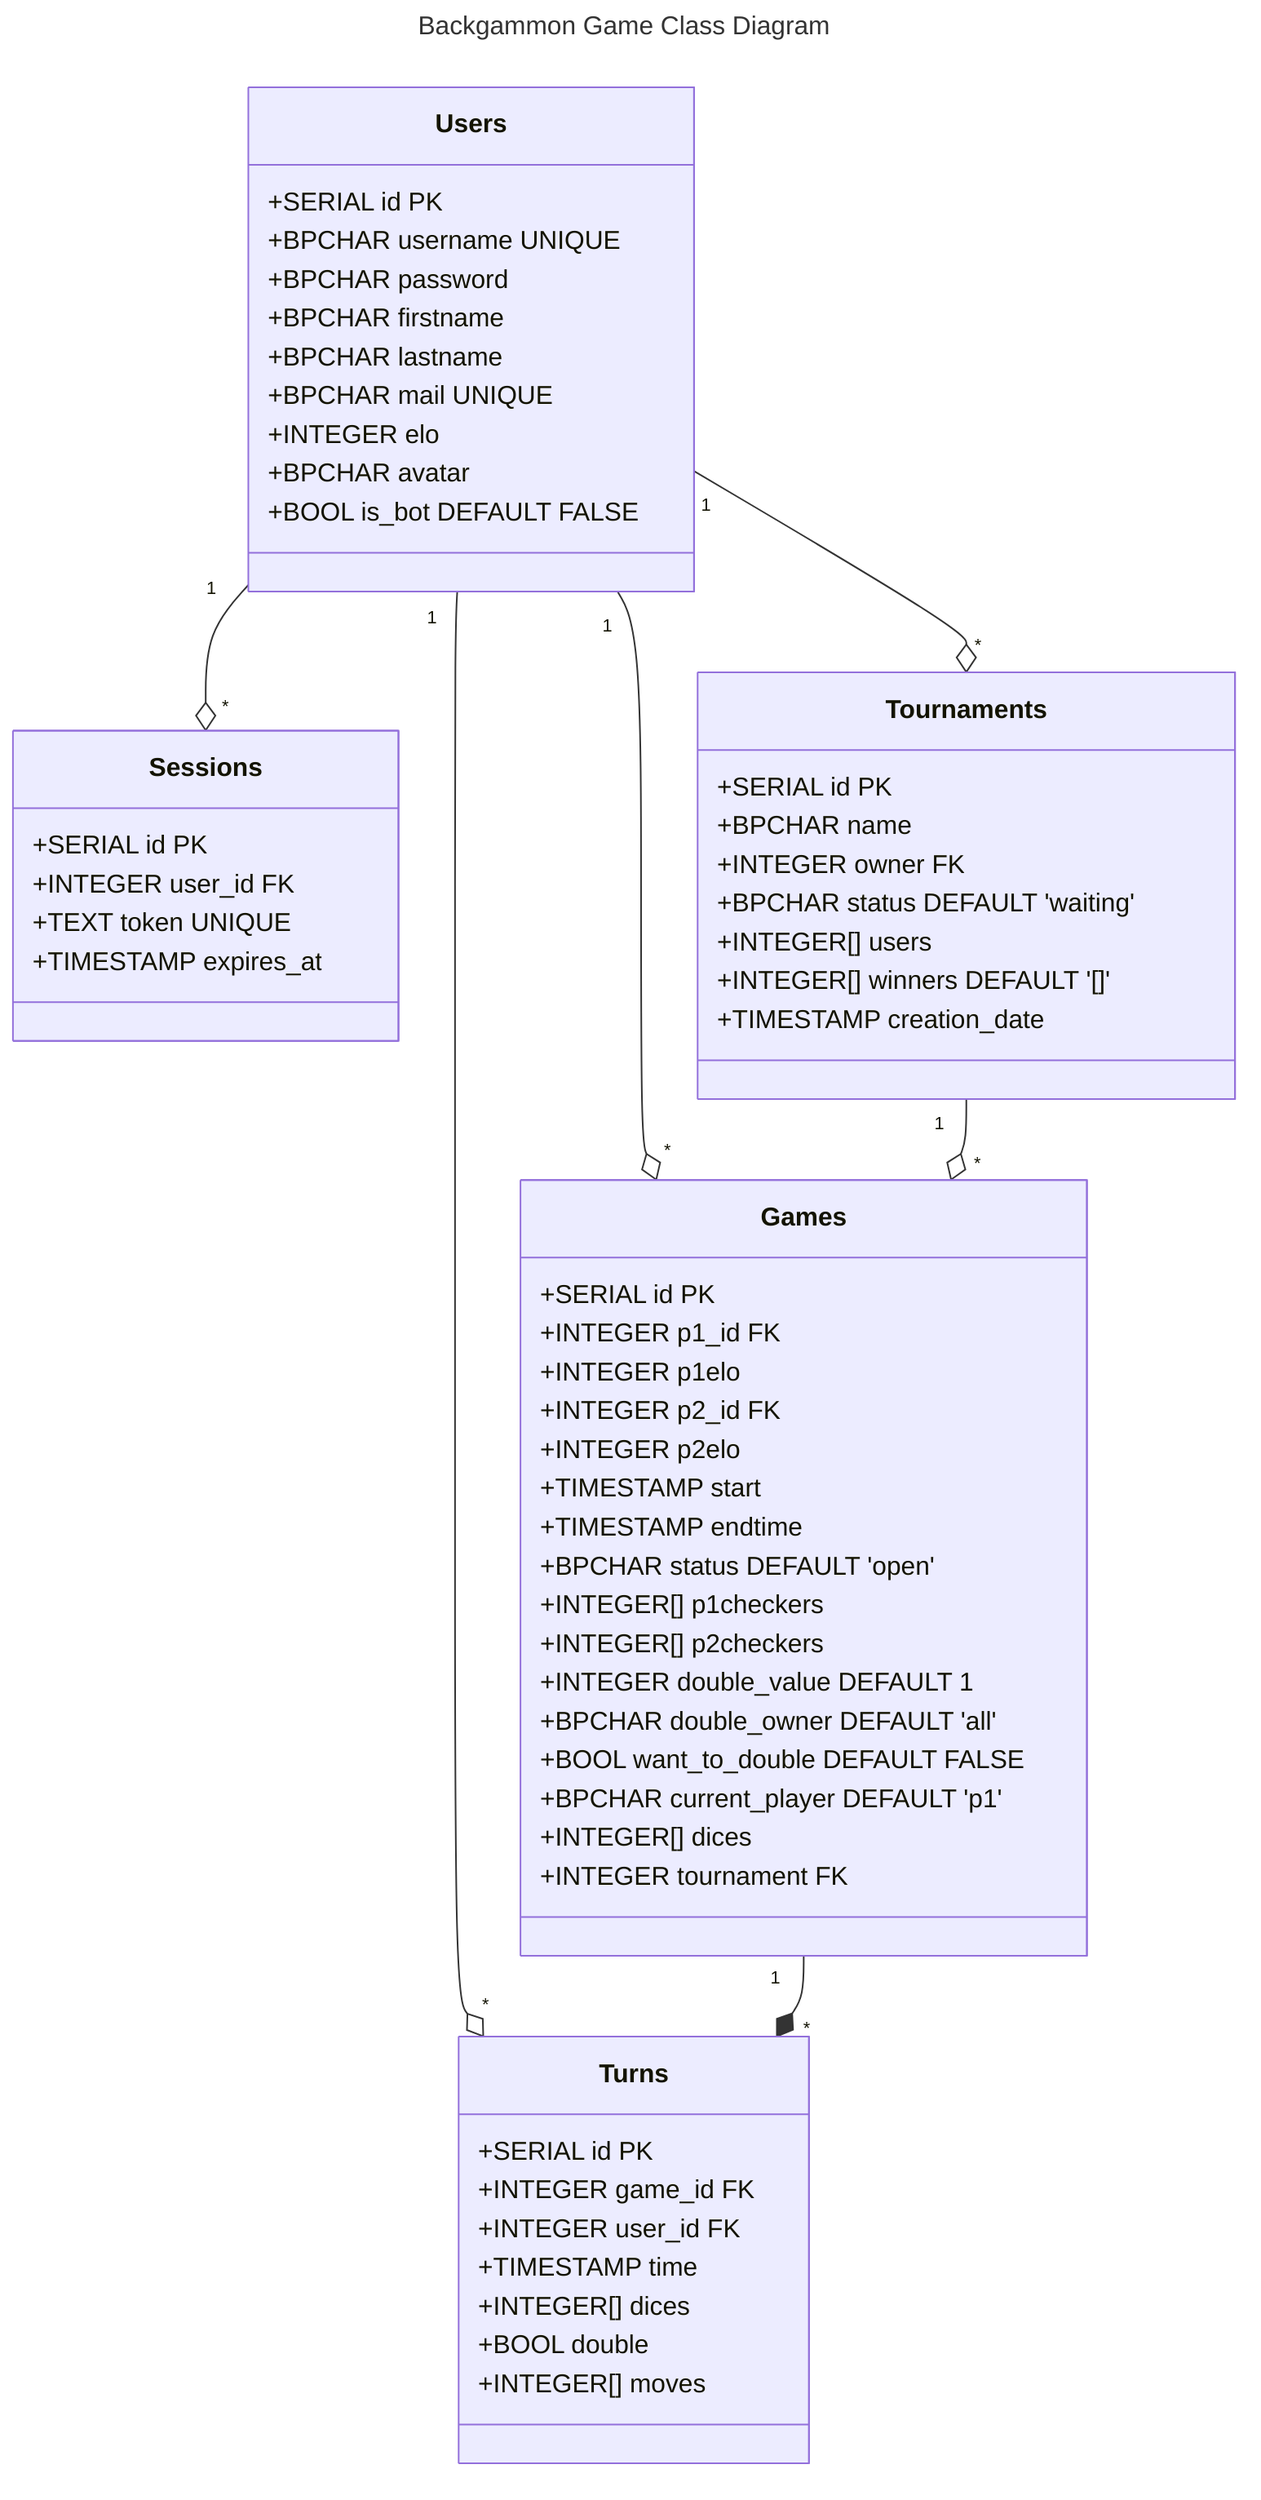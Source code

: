 ---
title: Backgammon Game Class Diagram
---
classDiagram
    Users "1" --o "*" Sessions
    Users "1" --o "*" Games
    Users "1" --o "*" Tournaments
    Users "1" --o "*" Turns
    Games "1" --* "*" Turns
    Tournaments "1" --o "*" Games

    class Users {
        +SERIAL id PK
        +BPCHAR username UNIQUE
        +BPCHAR password
        +BPCHAR firstname
        +BPCHAR lastname
        +BPCHAR mail UNIQUE
        +INTEGER elo
        +BPCHAR avatar
        +BOOL is_bot DEFAULT FALSE
    }

    class Sessions {
        +SERIAL id PK
        +INTEGER user_id FK
        +TEXT token UNIQUE
        +TIMESTAMP expires_at
    }

    class Games {
        +SERIAL id PK
        +INTEGER p1_id FK
        +INTEGER p1elo
        +INTEGER p2_id FK
        +INTEGER p2elo
        +TIMESTAMP start
        +TIMESTAMP endtime
        +BPCHAR status DEFAULT 'open'
        +INTEGER[] p1checkers
        +INTEGER[] p2checkers
        +INTEGER double_value DEFAULT 1
        +BPCHAR double_owner DEFAULT 'all'
        +BOOL want_to_double DEFAULT FALSE
        +BPCHAR current_player DEFAULT 'p1'
        +INTEGER[] dices
        +INTEGER tournament FK
    }

    class Tournaments {
        +SERIAL id PK
        +BPCHAR name
        +INTEGER owner FK
        +BPCHAR status DEFAULT 'waiting'
        +INTEGER[] users
        +INTEGER[] winners DEFAULT '[]'
        +TIMESTAMP creation_date
    }

    class Turns {
        +SERIAL id PK
        +INTEGER game_id FK
        +INTEGER user_id FK
        +TIMESTAMP time
        +INTEGER[] dices
        +BOOL double
        +INTEGER[] moves
    }